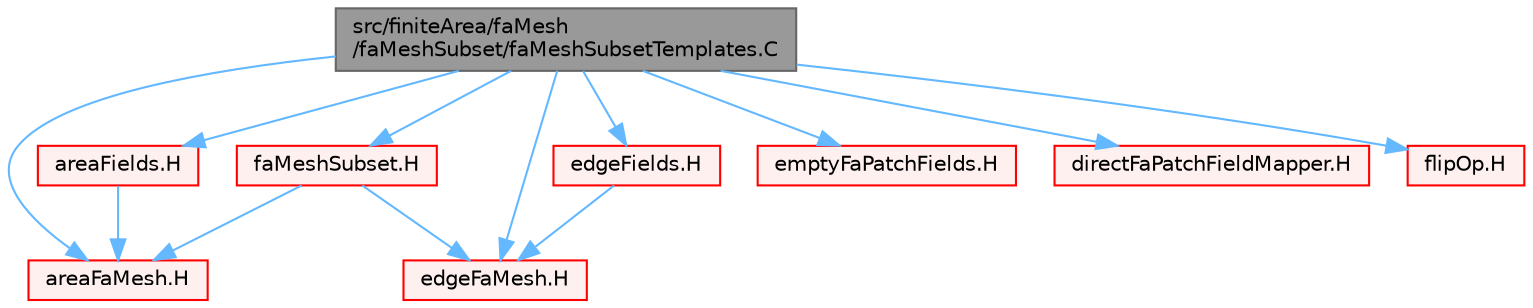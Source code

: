 digraph "src/finiteArea/faMesh/faMeshSubset/faMeshSubsetTemplates.C"
{
 // LATEX_PDF_SIZE
  bgcolor="transparent";
  edge [fontname=Helvetica,fontsize=10,labelfontname=Helvetica,labelfontsize=10];
  node [fontname=Helvetica,fontsize=10,shape=box,height=0.2,width=0.4];
  Node1 [id="Node000001",label="src/finiteArea/faMesh\l/faMeshSubset/faMeshSubsetTemplates.C",height=0.2,width=0.4,color="gray40", fillcolor="grey60", style="filled", fontcolor="black",tooltip=" "];
  Node1 -> Node2 [id="edge1_Node000001_Node000002",color="steelblue1",style="solid",tooltip=" "];
  Node2 [id="Node000002",label="faMeshSubset.H",height=0.2,width=0.4,color="red", fillcolor="#FFF0F0", style="filled",URL="$faMeshSubset_8H.html",tooltip=" "];
  Node2 -> Node3 [id="edge2_Node000002_Node000003",color="steelblue1",style="solid",tooltip=" "];
  Node3 [id="Node000003",label="areaFaMesh.H",height=0.2,width=0.4,color="red", fillcolor="#FFF0F0", style="filled",URL="$areaFaMesh_8H.html",tooltip=" "];
  Node2 -> Node354 [id="edge3_Node000002_Node000354",color="steelblue1",style="solid",tooltip=" "];
  Node354 [id="Node000354",label="edgeFaMesh.H",height=0.2,width=0.4,color="red", fillcolor="#FFF0F0", style="filled",URL="$edgeFaMesh_8H.html",tooltip=" "];
  Node1 -> Node3 [id="edge4_Node000001_Node000003",color="steelblue1",style="solid",tooltip=" "];
  Node1 -> Node354 [id="edge5_Node000001_Node000354",color="steelblue1",style="solid",tooltip=" "];
  Node1 -> Node374 [id="edge6_Node000001_Node000374",color="steelblue1",style="solid",tooltip=" "];
  Node374 [id="Node000374",label="areaFields.H",height=0.2,width=0.4,color="red", fillcolor="#FFF0F0", style="filled",URL="$areaFields_8H.html",tooltip=" "];
  Node374 -> Node3 [id="edge7_Node000374_Node000003",color="steelblue1",style="solid",tooltip=" "];
  Node1 -> Node388 [id="edge8_Node000001_Node000388",color="steelblue1",style="solid",tooltip=" "];
  Node388 [id="Node000388",label="edgeFields.H",height=0.2,width=0.4,color="red", fillcolor="#FFF0F0", style="filled",URL="$edgeFields_8H.html",tooltip=" "];
  Node388 -> Node354 [id="edge9_Node000388_Node000354",color="steelblue1",style="solid",tooltip=" "];
  Node1 -> Node395 [id="edge10_Node000001_Node000395",color="steelblue1",style="solid",tooltip=" "];
  Node395 [id="Node000395",label="emptyFaPatchFields.H",height=0.2,width=0.4,color="red", fillcolor="#FFF0F0", style="filled",URL="$emptyFaPatchFields_8H.html",tooltip=" "];
  Node1 -> Node398 [id="edge11_Node000001_Node000398",color="steelblue1",style="solid",tooltip=" "];
  Node398 [id="Node000398",label="directFaPatchFieldMapper.H",height=0.2,width=0.4,color="red", fillcolor="#FFF0F0", style="filled",URL="$directFaPatchFieldMapper_8H.html",tooltip=" "];
  Node1 -> Node403 [id="edge12_Node000001_Node000403",color="steelblue1",style="solid",tooltip=" "];
  Node403 [id="Node000403",label="flipOp.H",height=0.2,width=0.4,color="red", fillcolor="#FFF0F0", style="filled",URL="$flipOp_8H.html",tooltip=" "];
}

